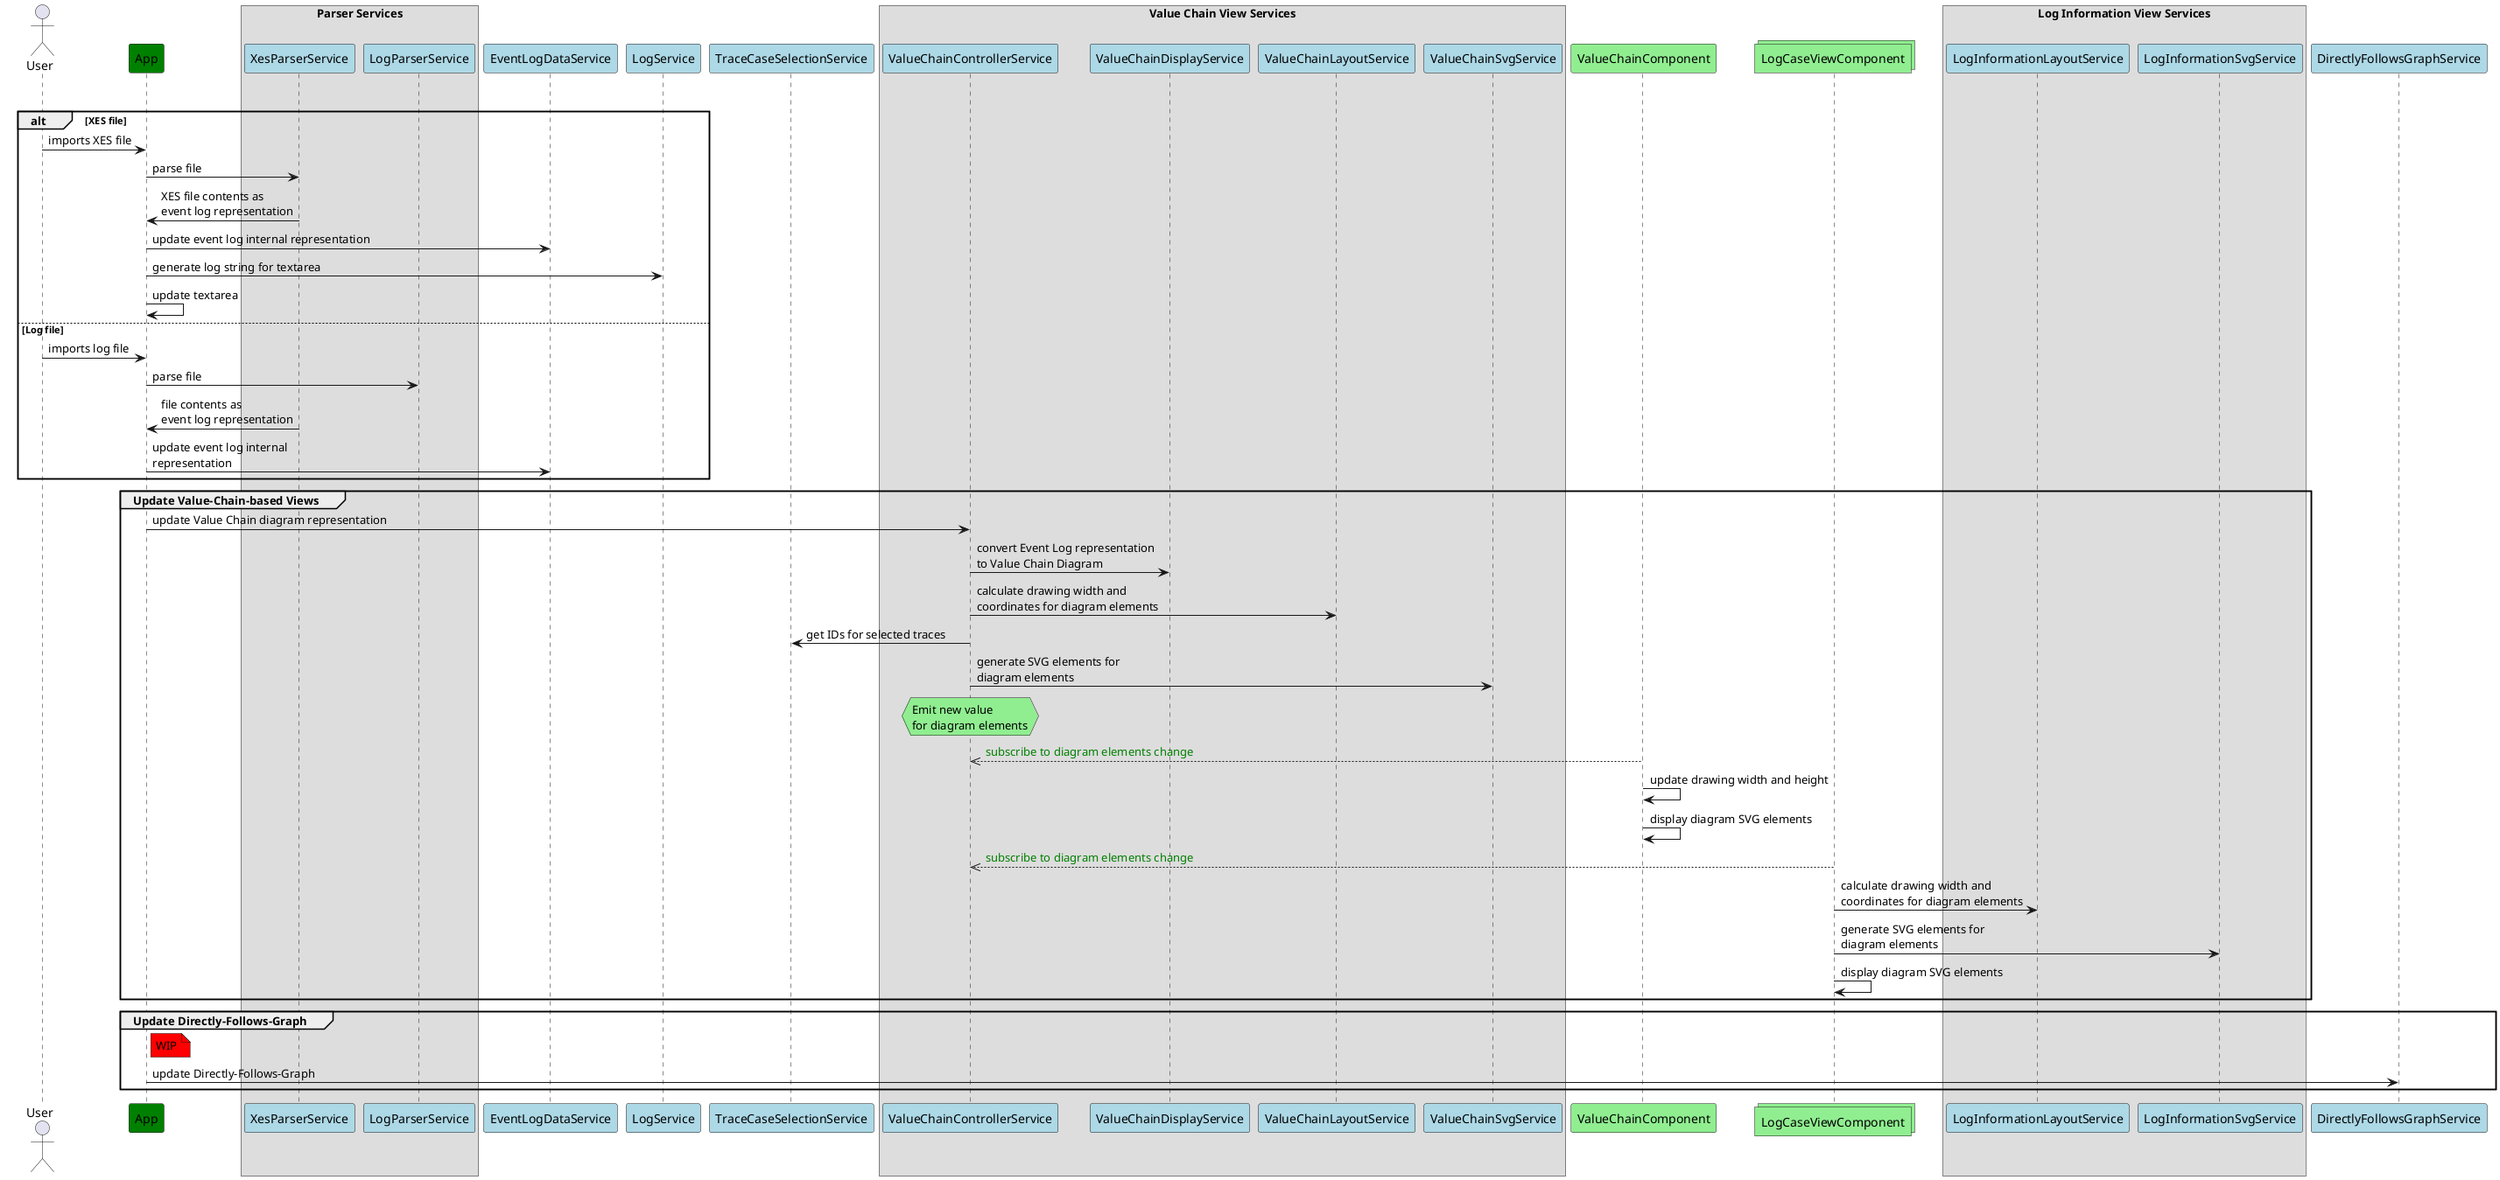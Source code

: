 @startuml
actor User
participant App #green
box "Parser Services"
participant XesParserService as XPS #lightblue
participant LogParserService as LPS #lightblue
end box
participant EventLogDataService as ELDS #lightblue
participant LogService as LS #lightblue
participant TraceCaseSelectionService as TCSS #lightblue
box "Value Chain View Services"
participant ValueChainControllerService as VCCS #lightblue
participant ValueChainDisplayService as VCDS #lightblue
participant ValueChainLayoutService as VCLS #lightblue
participant ValueChainSvgService as VCSS #lightblue
end box
participant ValueChainComponent as VCC #lightgreen
collections LogCaseViewComponent as LCV #lightgreen
box "Log Information View Services"
participant LogInformationLayoutService as LILS #lightblue
participant LogInformationSvgService as LISS #lightblue
end box
participant DirectlyFollowsGraphService as DFGS #lightblue
group Read File
alt XES file
User -> App: imports XES file
App -> XPS: parse file
XPS -> App: XES file contents as\nevent log representation
App -> ELDS: update event log internal representation
App -> LS: generate log string for textarea
App -> App: update textarea
else Log file
User -> App: imports log file
App -> LPS: parse file
XPS -> App: file contents as\nevent log representation
App -> ELDS: update event log internal\nrepresentation
end
group Update Value-Chain-based Views
App -> VCCS: update Value Chain diagram representation
VCCS -> VCDS: convert Event Log representation\nto Value Chain Diagram
VCCS -> VCLS: calculate drawing width and\ncoordinates for diagram elements
VCCS -> TCSS: get IDs for selected traces
VCCS -> VCSS: generate SVG elements for\ndiagram elements
hnote over VCCS #lightgreen
    Emit new value
    for diagram elements
end note
VCCS <<-- VCC: <font color=green>subscribe to diagram elements change
VCC -> VCC: update drawing width and height
VCC -> VCC: display diagram SVG elements
VCCS <<-- LCV: <font color=green>subscribe to diagram elements change
LCV -> LILS: calculate drawing width and\ncoordinates for diagram elements
LCV -> LISS: generate SVG elements for\ndiagram elements
LCV -> LCV: display diagram SVG elements
end
group Update Directly-Follows-Graph
note right of App #red: WIP
App -> DFGS: update Directly-Follows-Graph
end

@enduml
